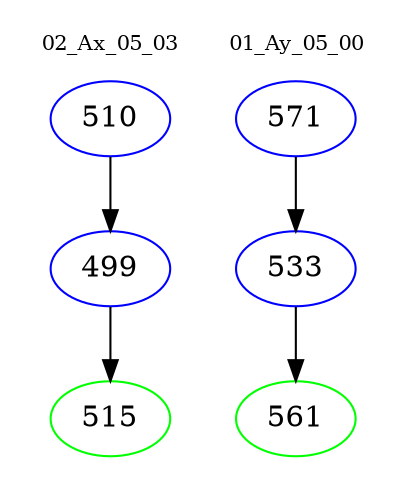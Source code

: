 digraph{
subgraph cluster_0 {
color = white
label = "02_Ax_05_03";
fontsize=10;
T0_510 [label="510", color="blue"]
T0_510 -> T0_499 [color="black"]
T0_499 [label="499", color="blue"]
T0_499 -> T0_515 [color="black"]
T0_515 [label="515", color="green"]
}
subgraph cluster_1 {
color = white
label = "01_Ay_05_00";
fontsize=10;
T1_571 [label="571", color="blue"]
T1_571 -> T1_533 [color="black"]
T1_533 [label="533", color="blue"]
T1_533 -> T1_561 [color="black"]
T1_561 [label="561", color="green"]
}
}

